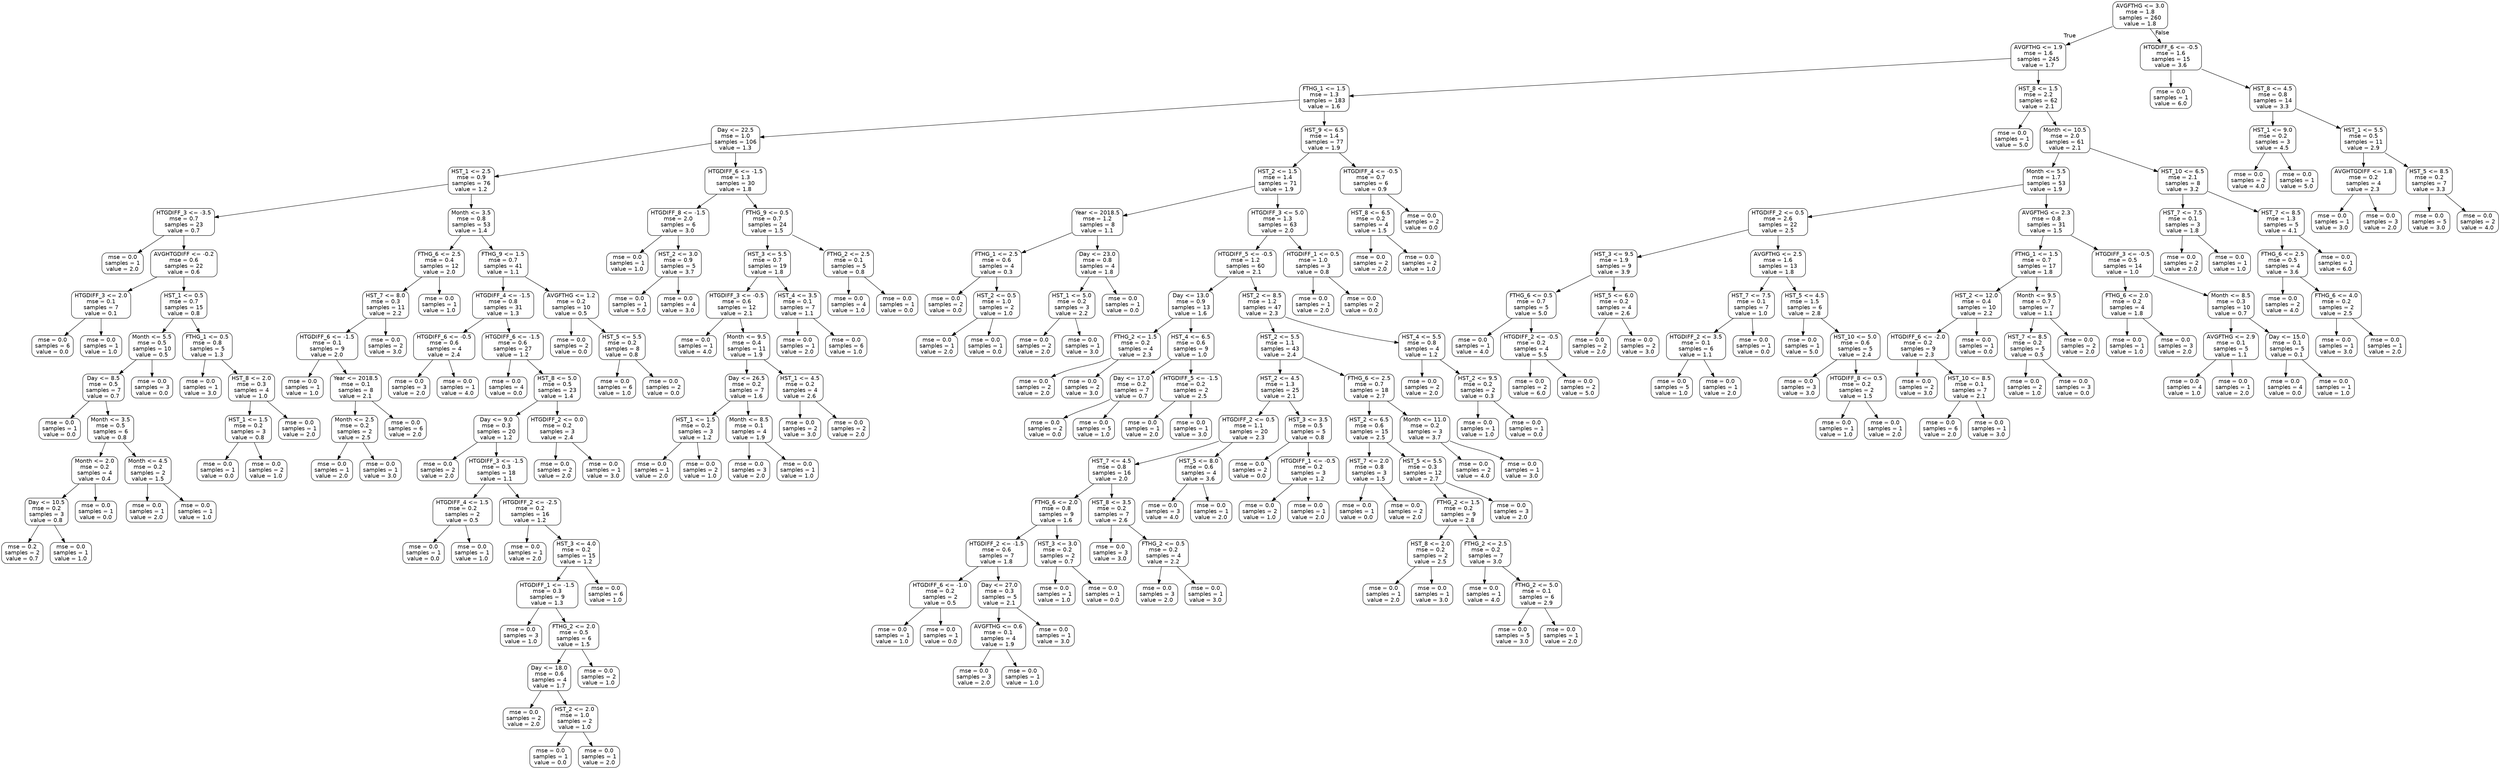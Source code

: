 digraph Tree {
node [shape=box, style="rounded", color="black", fontname=helvetica] ;
edge [fontname=helvetica] ;
0 [label="AVGFTHG <= 3.0\nmse = 1.8\nsamples = 260\nvalue = 1.8"] ;
1 [label="AVGFTHG <= 1.9\nmse = 1.6\nsamples = 245\nvalue = 1.7"] ;
0 -> 1 [labeldistance=2.5, labelangle=45, headlabel="True"] ;
2 [label="FTHG_1 <= 1.5\nmse = 1.3\nsamples = 183\nvalue = 1.6"] ;
1 -> 2 ;
3 [label="Day <= 22.5\nmse = 1.0\nsamples = 106\nvalue = 1.3"] ;
2 -> 3 ;
4 [label="HST_1 <= 2.5\nmse = 0.9\nsamples = 76\nvalue = 1.2"] ;
3 -> 4 ;
5 [label="HTGDIFF_3 <= -3.5\nmse = 0.7\nsamples = 23\nvalue = 0.7"] ;
4 -> 5 ;
6 [label="mse = 0.0\nsamples = 1\nvalue = 2.0"] ;
5 -> 6 ;
7 [label="AVGHTGDIFF <= -0.2\nmse = 0.6\nsamples = 22\nvalue = 0.6"] ;
5 -> 7 ;
8 [label="HTGDIFF_3 <= 2.0\nmse = 0.1\nsamples = 7\nvalue = 0.1"] ;
7 -> 8 ;
9 [label="mse = 0.0\nsamples = 6\nvalue = 0.0"] ;
8 -> 9 ;
10 [label="mse = 0.0\nsamples = 1\nvalue = 1.0"] ;
8 -> 10 ;
11 [label="HST_1 <= 0.5\nmse = 0.7\nsamples = 15\nvalue = 0.8"] ;
7 -> 11 ;
12 [label="Month <= 5.5\nmse = 0.5\nsamples = 10\nvalue = 0.5"] ;
11 -> 12 ;
13 [label="Day <= 8.5\nmse = 0.5\nsamples = 7\nvalue = 0.7"] ;
12 -> 13 ;
14 [label="mse = 0.0\nsamples = 1\nvalue = 0.0"] ;
13 -> 14 ;
15 [label="Month <= 3.5\nmse = 0.5\nsamples = 6\nvalue = 0.8"] ;
13 -> 15 ;
16 [label="Month <= 2.0\nmse = 0.2\nsamples = 4\nvalue = 0.4"] ;
15 -> 16 ;
17 [label="Day <= 10.5\nmse = 0.2\nsamples = 3\nvalue = 0.8"] ;
16 -> 17 ;
18 [label="mse = 0.2\nsamples = 2\nvalue = 0.7"] ;
17 -> 18 ;
19 [label="mse = 0.0\nsamples = 1\nvalue = 1.0"] ;
17 -> 19 ;
20 [label="mse = 0.0\nsamples = 1\nvalue = 0.0"] ;
16 -> 20 ;
21 [label="Month <= 4.5\nmse = 0.2\nsamples = 2\nvalue = 1.5"] ;
15 -> 21 ;
22 [label="mse = 0.0\nsamples = 1\nvalue = 2.0"] ;
21 -> 22 ;
23 [label="mse = 0.0\nsamples = 1\nvalue = 1.0"] ;
21 -> 23 ;
24 [label="mse = 0.0\nsamples = 3\nvalue = 0.0"] ;
12 -> 24 ;
25 [label="FTHG_1 <= 0.5\nmse = 0.8\nsamples = 5\nvalue = 1.3"] ;
11 -> 25 ;
26 [label="mse = 0.0\nsamples = 1\nvalue = 3.0"] ;
25 -> 26 ;
27 [label="HST_8 <= 2.0\nmse = 0.3\nsamples = 4\nvalue = 1.0"] ;
25 -> 27 ;
28 [label="HST_1 <= 1.5\nmse = 0.2\nsamples = 3\nvalue = 0.8"] ;
27 -> 28 ;
29 [label="mse = 0.0\nsamples = 1\nvalue = 0.0"] ;
28 -> 29 ;
30 [label="mse = 0.0\nsamples = 2\nvalue = 1.0"] ;
28 -> 30 ;
31 [label="mse = 0.0\nsamples = 1\nvalue = 2.0"] ;
27 -> 31 ;
32 [label="Month <= 3.5\nmse = 0.8\nsamples = 53\nvalue = 1.4"] ;
4 -> 32 ;
33 [label="FTHG_6 <= 2.5\nmse = 0.4\nsamples = 12\nvalue = 2.0"] ;
32 -> 33 ;
34 [label="HST_7 <= 8.0\nmse = 0.3\nsamples = 11\nvalue = 2.2"] ;
33 -> 34 ;
35 [label="HTGDIFF_6 <= -1.5\nmse = 0.1\nsamples = 9\nvalue = 2.0"] ;
34 -> 35 ;
36 [label="mse = 0.0\nsamples = 1\nvalue = 1.0"] ;
35 -> 36 ;
37 [label="Year <= 2018.5\nmse = 0.1\nsamples = 8\nvalue = 2.1"] ;
35 -> 37 ;
38 [label="Month <= 2.5\nmse = 0.2\nsamples = 2\nvalue = 2.5"] ;
37 -> 38 ;
39 [label="mse = 0.0\nsamples = 1\nvalue = 2.0"] ;
38 -> 39 ;
40 [label="mse = 0.0\nsamples = 1\nvalue = 3.0"] ;
38 -> 40 ;
41 [label="mse = 0.0\nsamples = 6\nvalue = 2.0"] ;
37 -> 41 ;
42 [label="mse = 0.0\nsamples = 2\nvalue = 3.0"] ;
34 -> 42 ;
43 [label="mse = 0.0\nsamples = 1\nvalue = 1.0"] ;
33 -> 43 ;
44 [label="FTHG_9 <= 1.5\nmse = 0.7\nsamples = 41\nvalue = 1.1"] ;
32 -> 44 ;
45 [label="HTGDIFF_4 <= -1.5\nmse = 0.8\nsamples = 31\nvalue = 1.3"] ;
44 -> 45 ;
46 [label="HTGDIFF_6 <= -0.5\nmse = 0.6\nsamples = 4\nvalue = 2.4"] ;
45 -> 46 ;
47 [label="mse = 0.0\nsamples = 3\nvalue = 2.0"] ;
46 -> 47 ;
48 [label="mse = 0.0\nsamples = 1\nvalue = 4.0"] ;
46 -> 48 ;
49 [label="HTGDIFF_6 <= -1.5\nmse = 0.6\nsamples = 27\nvalue = 1.2"] ;
45 -> 49 ;
50 [label="mse = 0.0\nsamples = 4\nvalue = 0.0"] ;
49 -> 50 ;
51 [label="HST_8 <= 5.0\nmse = 0.5\nsamples = 23\nvalue = 1.4"] ;
49 -> 51 ;
52 [label="Day <= 9.0\nmse = 0.3\nsamples = 20\nvalue = 1.2"] ;
51 -> 52 ;
53 [label="mse = 0.0\nsamples = 2\nvalue = 2.0"] ;
52 -> 53 ;
54 [label="HTGDIFF_3 <= -1.5\nmse = 0.3\nsamples = 18\nvalue = 1.1"] ;
52 -> 54 ;
55 [label="HTGDIFF_4 <= 1.5\nmse = 0.2\nsamples = 2\nvalue = 0.5"] ;
54 -> 55 ;
56 [label="mse = 0.0\nsamples = 1\nvalue = 0.0"] ;
55 -> 56 ;
57 [label="mse = 0.0\nsamples = 1\nvalue = 1.0"] ;
55 -> 57 ;
58 [label="HTGDIFF_2 <= -2.5\nmse = 0.2\nsamples = 16\nvalue = 1.2"] ;
54 -> 58 ;
59 [label="mse = 0.0\nsamples = 1\nvalue = 2.0"] ;
58 -> 59 ;
60 [label="HST_3 <= 4.0\nmse = 0.2\nsamples = 15\nvalue = 1.2"] ;
58 -> 60 ;
61 [label="HTGDIFF_1 <= -1.5\nmse = 0.3\nsamples = 9\nvalue = 1.3"] ;
60 -> 61 ;
62 [label="mse = 0.0\nsamples = 3\nvalue = 1.0"] ;
61 -> 62 ;
63 [label="FTHG_2 <= 2.0\nmse = 0.5\nsamples = 6\nvalue = 1.5"] ;
61 -> 63 ;
64 [label="Day <= 18.0\nmse = 0.6\nsamples = 4\nvalue = 1.7"] ;
63 -> 64 ;
65 [label="mse = 0.0\nsamples = 2\nvalue = 2.0"] ;
64 -> 65 ;
66 [label="HST_2 <= 2.0\nmse = 1.0\nsamples = 2\nvalue = 1.0"] ;
64 -> 66 ;
67 [label="mse = 0.0\nsamples = 1\nvalue = 0.0"] ;
66 -> 67 ;
68 [label="mse = 0.0\nsamples = 1\nvalue = 2.0"] ;
66 -> 68 ;
69 [label="mse = 0.0\nsamples = 2\nvalue = 1.0"] ;
63 -> 69 ;
70 [label="mse = 0.0\nsamples = 6\nvalue = 1.0"] ;
60 -> 70 ;
71 [label="HTGDIFF_2 <= 0.0\nmse = 0.2\nsamples = 3\nvalue = 2.4"] ;
51 -> 71 ;
72 [label="mse = 0.0\nsamples = 2\nvalue = 2.0"] ;
71 -> 72 ;
73 [label="mse = 0.0\nsamples = 1\nvalue = 3.0"] ;
71 -> 73 ;
74 [label="AVGFTHG <= 1.2\nmse = 0.2\nsamples = 10\nvalue = 0.5"] ;
44 -> 74 ;
75 [label="mse = 0.0\nsamples = 2\nvalue = 0.0"] ;
74 -> 75 ;
76 [label="HST_5 <= 5.5\nmse = 0.2\nsamples = 8\nvalue = 0.8"] ;
74 -> 76 ;
77 [label="mse = 0.0\nsamples = 6\nvalue = 1.0"] ;
76 -> 77 ;
78 [label="mse = 0.0\nsamples = 2\nvalue = 0.0"] ;
76 -> 78 ;
79 [label="HTGDIFF_6 <= -1.5\nmse = 1.3\nsamples = 30\nvalue = 1.8"] ;
3 -> 79 ;
80 [label="HTGDIFF_8 <= -1.5\nmse = 2.0\nsamples = 6\nvalue = 3.0"] ;
79 -> 80 ;
81 [label="mse = 0.0\nsamples = 1\nvalue = 1.0"] ;
80 -> 81 ;
82 [label="HST_2 <= 3.0\nmse = 0.9\nsamples = 5\nvalue = 3.7"] ;
80 -> 82 ;
83 [label="mse = 0.0\nsamples = 1\nvalue = 5.0"] ;
82 -> 83 ;
84 [label="mse = 0.0\nsamples = 4\nvalue = 3.0"] ;
82 -> 84 ;
85 [label="FTHG_9 <= 0.5\nmse = 0.7\nsamples = 24\nvalue = 1.5"] ;
79 -> 85 ;
86 [label="HST_3 <= 5.5\nmse = 0.7\nsamples = 19\nvalue = 1.8"] ;
85 -> 86 ;
87 [label="HTGDIFF_3 <= -0.5\nmse = 0.6\nsamples = 12\nvalue = 2.1"] ;
86 -> 87 ;
88 [label="mse = 0.0\nsamples = 1\nvalue = 4.0"] ;
87 -> 88 ;
89 [label="Month <= 9.5\nmse = 0.4\nsamples = 11\nvalue = 1.9"] ;
87 -> 89 ;
90 [label="Day <= 26.5\nmse = 0.2\nsamples = 7\nvalue = 1.6"] ;
89 -> 90 ;
91 [label="HST_1 <= 1.5\nmse = 0.2\nsamples = 3\nvalue = 1.2"] ;
90 -> 91 ;
92 [label="mse = 0.0\nsamples = 1\nvalue = 2.0"] ;
91 -> 92 ;
93 [label="mse = 0.0\nsamples = 2\nvalue = 1.0"] ;
91 -> 93 ;
94 [label="Month <= 8.5\nmse = 0.1\nsamples = 4\nvalue = 1.9"] ;
90 -> 94 ;
95 [label="mse = 0.0\nsamples = 3\nvalue = 2.0"] ;
94 -> 95 ;
96 [label="mse = 0.0\nsamples = 1\nvalue = 1.0"] ;
94 -> 96 ;
97 [label="HST_1 <= 4.5\nmse = 0.2\nsamples = 4\nvalue = 2.6"] ;
89 -> 97 ;
98 [label="mse = 0.0\nsamples = 2\nvalue = 3.0"] ;
97 -> 98 ;
99 [label="mse = 0.0\nsamples = 2\nvalue = 2.0"] ;
97 -> 99 ;
100 [label="HST_4 <= 3.5\nmse = 0.1\nsamples = 7\nvalue = 1.1"] ;
86 -> 100 ;
101 [label="mse = 0.0\nsamples = 1\nvalue = 2.0"] ;
100 -> 101 ;
102 [label="mse = 0.0\nsamples = 6\nvalue = 1.0"] ;
100 -> 102 ;
103 [label="FTHG_2 <= 2.5\nmse = 0.1\nsamples = 5\nvalue = 0.8"] ;
85 -> 103 ;
104 [label="mse = 0.0\nsamples = 4\nvalue = 1.0"] ;
103 -> 104 ;
105 [label="mse = 0.0\nsamples = 1\nvalue = 0.0"] ;
103 -> 105 ;
106 [label="HST_9 <= 6.5\nmse = 1.4\nsamples = 77\nvalue = 1.9"] ;
2 -> 106 ;
107 [label="HST_2 <= 1.5\nmse = 1.4\nsamples = 71\nvalue = 1.9"] ;
106 -> 107 ;
108 [label="Year <= 2018.5\nmse = 1.2\nsamples = 8\nvalue = 1.1"] ;
107 -> 108 ;
109 [label="FTHG_1 <= 2.5\nmse = 0.6\nsamples = 4\nvalue = 0.3"] ;
108 -> 109 ;
110 [label="mse = 0.0\nsamples = 2\nvalue = 0.0"] ;
109 -> 110 ;
111 [label="HST_2 <= 0.5\nmse = 1.0\nsamples = 2\nvalue = 1.0"] ;
109 -> 111 ;
112 [label="mse = 0.0\nsamples = 1\nvalue = 2.0"] ;
111 -> 112 ;
113 [label="mse = 0.0\nsamples = 1\nvalue = 0.0"] ;
111 -> 113 ;
114 [label="Day <= 23.0\nmse = 0.8\nsamples = 4\nvalue = 1.8"] ;
108 -> 114 ;
115 [label="HST_1 <= 5.0\nmse = 0.2\nsamples = 3\nvalue = 2.2"] ;
114 -> 115 ;
116 [label="mse = 0.0\nsamples = 2\nvalue = 2.0"] ;
115 -> 116 ;
117 [label="mse = 0.0\nsamples = 1\nvalue = 3.0"] ;
115 -> 117 ;
118 [label="mse = 0.0\nsamples = 1\nvalue = 0.0"] ;
114 -> 118 ;
119 [label="HTGDIFF_3 <= 5.0\nmse = 1.3\nsamples = 63\nvalue = 2.0"] ;
107 -> 119 ;
120 [label="HTGDIFF_5 <= -0.5\nmse = 1.2\nsamples = 60\nvalue = 2.1"] ;
119 -> 120 ;
121 [label="Day <= 13.0\nmse = 0.9\nsamples = 13\nvalue = 1.6"] ;
120 -> 121 ;
122 [label="FTHG_2 <= 1.5\nmse = 0.2\nsamples = 4\nvalue = 2.3"] ;
121 -> 122 ;
123 [label="mse = 0.0\nsamples = 2\nvalue = 2.0"] ;
122 -> 123 ;
124 [label="mse = 0.0\nsamples = 2\nvalue = 3.0"] ;
122 -> 124 ;
125 [label="HST_4 <= 6.5\nmse = 0.6\nsamples = 9\nvalue = 1.0"] ;
121 -> 125 ;
126 [label="Day <= 17.0\nmse = 0.2\nsamples = 7\nvalue = 0.7"] ;
125 -> 126 ;
127 [label="mse = 0.0\nsamples = 2\nvalue = 0.0"] ;
126 -> 127 ;
128 [label="mse = 0.0\nsamples = 5\nvalue = 1.0"] ;
126 -> 128 ;
129 [label="HTGDIFF_5 <= -1.5\nmse = 0.2\nsamples = 2\nvalue = 2.5"] ;
125 -> 129 ;
130 [label="mse = 0.0\nsamples = 1\nvalue = 2.0"] ;
129 -> 130 ;
131 [label="mse = 0.0\nsamples = 1\nvalue = 3.0"] ;
129 -> 131 ;
132 [label="HST_2 <= 8.5\nmse = 1.2\nsamples = 47\nvalue = 2.3"] ;
120 -> 132 ;
133 [label="HST_2 <= 5.5\nmse = 1.1\nsamples = 43\nvalue = 2.4"] ;
132 -> 133 ;
134 [label="HST_2 <= 4.5\nmse = 1.3\nsamples = 25\nvalue = 2.1"] ;
133 -> 134 ;
135 [label="HTGDIFF_2 <= 0.5\nmse = 1.1\nsamples = 20\nvalue = 2.3"] ;
134 -> 135 ;
136 [label="HST_7 <= 4.5\nmse = 0.8\nsamples = 16\nvalue = 2.0"] ;
135 -> 136 ;
137 [label="FTHG_6 <= 2.0\nmse = 0.8\nsamples = 9\nvalue = 1.6"] ;
136 -> 137 ;
138 [label="HTGDIFF_2 <= -1.5\nmse = 0.6\nsamples = 7\nvalue = 1.8"] ;
137 -> 138 ;
139 [label="HTGDIFF_6 <= -1.0\nmse = 0.2\nsamples = 2\nvalue = 0.5"] ;
138 -> 139 ;
140 [label="mse = 0.0\nsamples = 1\nvalue = 1.0"] ;
139 -> 140 ;
141 [label="mse = 0.0\nsamples = 1\nvalue = 0.0"] ;
139 -> 141 ;
142 [label="Day <= 27.0\nmse = 0.3\nsamples = 5\nvalue = 2.1"] ;
138 -> 142 ;
143 [label="AVGFTHG <= 0.6\nmse = 0.1\nsamples = 4\nvalue = 1.9"] ;
142 -> 143 ;
144 [label="mse = 0.0\nsamples = 3\nvalue = 2.0"] ;
143 -> 144 ;
145 [label="mse = 0.0\nsamples = 1\nvalue = 1.0"] ;
143 -> 145 ;
146 [label="mse = 0.0\nsamples = 1\nvalue = 3.0"] ;
142 -> 146 ;
147 [label="HST_3 <= 3.0\nmse = 0.2\nsamples = 2\nvalue = 0.7"] ;
137 -> 147 ;
148 [label="mse = 0.0\nsamples = 1\nvalue = 1.0"] ;
147 -> 148 ;
149 [label="mse = 0.0\nsamples = 1\nvalue = 0.0"] ;
147 -> 149 ;
150 [label="HST_8 <= 3.5\nmse = 0.2\nsamples = 7\nvalue = 2.6"] ;
136 -> 150 ;
151 [label="mse = 0.0\nsamples = 3\nvalue = 3.0"] ;
150 -> 151 ;
152 [label="FTHG_2 <= 0.5\nmse = 0.2\nsamples = 4\nvalue = 2.2"] ;
150 -> 152 ;
153 [label="mse = 0.0\nsamples = 3\nvalue = 2.0"] ;
152 -> 153 ;
154 [label="mse = 0.0\nsamples = 1\nvalue = 3.0"] ;
152 -> 154 ;
155 [label="HST_5 <= 8.0\nmse = 0.6\nsamples = 4\nvalue = 3.6"] ;
135 -> 155 ;
156 [label="mse = 0.0\nsamples = 3\nvalue = 4.0"] ;
155 -> 156 ;
157 [label="mse = 0.0\nsamples = 1\nvalue = 2.0"] ;
155 -> 157 ;
158 [label="HST_3 <= 3.5\nmse = 0.5\nsamples = 5\nvalue = 0.8"] ;
134 -> 158 ;
159 [label="mse = 0.0\nsamples = 2\nvalue = 0.0"] ;
158 -> 159 ;
160 [label="HTGDIFF_1 <= -0.5\nmse = 0.2\nsamples = 3\nvalue = 1.2"] ;
158 -> 160 ;
161 [label="mse = 0.0\nsamples = 2\nvalue = 1.0"] ;
160 -> 161 ;
162 [label="mse = 0.0\nsamples = 1\nvalue = 2.0"] ;
160 -> 162 ;
163 [label="FTHG_6 <= 2.5\nmse = 0.7\nsamples = 18\nvalue = 2.7"] ;
133 -> 163 ;
164 [label="HST_2 <= 6.5\nmse = 0.6\nsamples = 15\nvalue = 2.5"] ;
163 -> 164 ;
165 [label="HST_7 <= 2.0\nmse = 0.8\nsamples = 3\nvalue = 1.5"] ;
164 -> 165 ;
166 [label="mse = 0.0\nsamples = 1\nvalue = 0.0"] ;
165 -> 166 ;
167 [label="mse = 0.0\nsamples = 2\nvalue = 2.0"] ;
165 -> 167 ;
168 [label="HST_5 <= 5.5\nmse = 0.3\nsamples = 12\nvalue = 2.7"] ;
164 -> 168 ;
169 [label="FTHG_2 <= 1.5\nmse = 0.2\nsamples = 9\nvalue = 2.8"] ;
168 -> 169 ;
170 [label="HST_8 <= 2.0\nmse = 0.2\nsamples = 2\nvalue = 2.5"] ;
169 -> 170 ;
171 [label="mse = 0.0\nsamples = 1\nvalue = 2.0"] ;
170 -> 171 ;
172 [label="mse = 0.0\nsamples = 1\nvalue = 3.0"] ;
170 -> 172 ;
173 [label="FTHG_2 <= 2.5\nmse = 0.2\nsamples = 7\nvalue = 3.0"] ;
169 -> 173 ;
174 [label="mse = 0.0\nsamples = 1\nvalue = 4.0"] ;
173 -> 174 ;
175 [label="FTHG_2 <= 5.0\nmse = 0.1\nsamples = 6\nvalue = 2.9"] ;
173 -> 175 ;
176 [label="mse = 0.0\nsamples = 5\nvalue = 3.0"] ;
175 -> 176 ;
177 [label="mse = 0.0\nsamples = 1\nvalue = 2.0"] ;
175 -> 177 ;
178 [label="mse = 0.0\nsamples = 3\nvalue = 2.0"] ;
168 -> 178 ;
179 [label="Month <= 11.0\nmse = 0.2\nsamples = 3\nvalue = 3.7"] ;
163 -> 179 ;
180 [label="mse = 0.0\nsamples = 2\nvalue = 4.0"] ;
179 -> 180 ;
181 [label="mse = 0.0\nsamples = 1\nvalue = 3.0"] ;
179 -> 181 ;
182 [label="HST_4 <= 5.5\nmse = 0.8\nsamples = 4\nvalue = 1.2"] ;
132 -> 182 ;
183 [label="mse = 0.0\nsamples = 2\nvalue = 2.0"] ;
182 -> 183 ;
184 [label="HST_2 <= 9.5\nmse = 0.2\nsamples = 2\nvalue = 0.3"] ;
182 -> 184 ;
185 [label="mse = 0.0\nsamples = 1\nvalue = 1.0"] ;
184 -> 185 ;
186 [label="mse = 0.0\nsamples = 1\nvalue = 0.0"] ;
184 -> 186 ;
187 [label="HTGDIFF_1 <= 0.5\nmse = 1.0\nsamples = 3\nvalue = 0.8"] ;
119 -> 187 ;
188 [label="mse = 0.0\nsamples = 1\nvalue = 2.0"] ;
187 -> 188 ;
189 [label="mse = 0.0\nsamples = 2\nvalue = 0.0"] ;
187 -> 189 ;
190 [label="HTGDIFF_4 <= -0.5\nmse = 0.7\nsamples = 6\nvalue = 0.9"] ;
106 -> 190 ;
191 [label="HST_8 <= 6.5\nmse = 0.2\nsamples = 4\nvalue = 1.5"] ;
190 -> 191 ;
192 [label="mse = 0.0\nsamples = 2\nvalue = 2.0"] ;
191 -> 192 ;
193 [label="mse = 0.0\nsamples = 2\nvalue = 1.0"] ;
191 -> 193 ;
194 [label="mse = 0.0\nsamples = 2\nvalue = 0.0"] ;
190 -> 194 ;
195 [label="HST_8 <= 1.5\nmse = 2.2\nsamples = 62\nvalue = 2.1"] ;
1 -> 195 ;
196 [label="mse = 0.0\nsamples = 1\nvalue = 5.0"] ;
195 -> 196 ;
197 [label="Month <= 10.5\nmse = 2.0\nsamples = 61\nvalue = 2.1"] ;
195 -> 197 ;
198 [label="Month <= 5.5\nmse = 1.7\nsamples = 53\nvalue = 1.9"] ;
197 -> 198 ;
199 [label="HTGDIFF_2 <= 0.5\nmse = 2.6\nsamples = 22\nvalue = 2.5"] ;
198 -> 199 ;
200 [label="HST_3 <= 9.5\nmse = 1.9\nsamples = 9\nvalue = 3.9"] ;
199 -> 200 ;
201 [label="FTHG_6 <= 0.5\nmse = 0.7\nsamples = 5\nvalue = 5.0"] ;
200 -> 201 ;
202 [label="mse = 0.0\nsamples = 1\nvalue = 4.0"] ;
201 -> 202 ;
203 [label="HTGDIFF_2 <= -0.5\nmse = 0.2\nsamples = 4\nvalue = 5.5"] ;
201 -> 203 ;
204 [label="mse = 0.0\nsamples = 2\nvalue = 6.0"] ;
203 -> 204 ;
205 [label="mse = 0.0\nsamples = 2\nvalue = 5.0"] ;
203 -> 205 ;
206 [label="HST_5 <= 6.0\nmse = 0.2\nsamples = 4\nvalue = 2.6"] ;
200 -> 206 ;
207 [label="mse = 0.0\nsamples = 2\nvalue = 2.0"] ;
206 -> 207 ;
208 [label="mse = 0.0\nsamples = 2\nvalue = 3.0"] ;
206 -> 208 ;
209 [label="AVGFTHG <= 2.5\nmse = 1.6\nsamples = 13\nvalue = 1.8"] ;
199 -> 209 ;
210 [label="HST_7 <= 7.5\nmse = 0.1\nsamples = 7\nvalue = 1.0"] ;
209 -> 210 ;
211 [label="HTGDIFF_2 <= 3.5\nmse = 0.1\nsamples = 6\nvalue = 1.1"] ;
210 -> 211 ;
212 [label="mse = 0.0\nsamples = 5\nvalue = 1.0"] ;
211 -> 212 ;
213 [label="mse = 0.0\nsamples = 1\nvalue = 2.0"] ;
211 -> 213 ;
214 [label="mse = 0.0\nsamples = 1\nvalue = 0.0"] ;
210 -> 214 ;
215 [label="HST_5 <= 4.5\nmse = 1.5\nsamples = 6\nvalue = 2.8"] ;
209 -> 215 ;
216 [label="mse = 0.0\nsamples = 1\nvalue = 5.0"] ;
215 -> 216 ;
217 [label="HST_10 <= 5.0\nmse = 0.6\nsamples = 5\nvalue = 2.4"] ;
215 -> 217 ;
218 [label="mse = 0.0\nsamples = 3\nvalue = 3.0"] ;
217 -> 218 ;
219 [label="HTGDIFF_8 <= 0.5\nmse = 0.2\nsamples = 2\nvalue = 1.5"] ;
217 -> 219 ;
220 [label="mse = 0.0\nsamples = 1\nvalue = 1.0"] ;
219 -> 220 ;
221 [label="mse = 0.0\nsamples = 1\nvalue = 2.0"] ;
219 -> 221 ;
222 [label="AVGFTHG <= 2.3\nmse = 0.8\nsamples = 31\nvalue = 1.5"] ;
198 -> 222 ;
223 [label="FTHG_1 <= 1.5\nmse = 0.7\nsamples = 17\nvalue = 1.8"] ;
222 -> 223 ;
224 [label="HST_2 <= 12.0\nmse = 0.4\nsamples = 10\nvalue = 2.2"] ;
223 -> 224 ;
225 [label="HTGDIFF_6 <= -2.0\nmse = 0.2\nsamples = 9\nvalue = 2.3"] ;
224 -> 225 ;
226 [label="mse = 0.0\nsamples = 2\nvalue = 3.0"] ;
225 -> 226 ;
227 [label="HST_10 <= 8.5\nmse = 0.1\nsamples = 7\nvalue = 2.1"] ;
225 -> 227 ;
228 [label="mse = 0.0\nsamples = 6\nvalue = 2.0"] ;
227 -> 228 ;
229 [label="mse = 0.0\nsamples = 1\nvalue = 3.0"] ;
227 -> 229 ;
230 [label="mse = 0.0\nsamples = 1\nvalue = 0.0"] ;
224 -> 230 ;
231 [label="Month <= 9.5\nmse = 0.7\nsamples = 7\nvalue = 1.1"] ;
223 -> 231 ;
232 [label="HST_7 <= 8.5\nmse = 0.2\nsamples = 5\nvalue = 0.5"] ;
231 -> 232 ;
233 [label="mse = 0.0\nsamples = 2\nvalue = 1.0"] ;
232 -> 233 ;
234 [label="mse = 0.0\nsamples = 3\nvalue = 0.0"] ;
232 -> 234 ;
235 [label="mse = 0.0\nsamples = 2\nvalue = 2.0"] ;
231 -> 235 ;
236 [label="HTGDIFF_3 <= -0.5\nmse = 0.5\nsamples = 14\nvalue = 1.0"] ;
222 -> 236 ;
237 [label="FTHG_6 <= 2.0\nmse = 0.2\nsamples = 4\nvalue = 1.8"] ;
236 -> 237 ;
238 [label="mse = 0.0\nsamples = 1\nvalue = 1.0"] ;
237 -> 238 ;
239 [label="mse = 0.0\nsamples = 3\nvalue = 2.0"] ;
237 -> 239 ;
240 [label="Month <= 8.5\nmse = 0.3\nsamples = 10\nvalue = 0.7"] ;
236 -> 240 ;
241 [label="AVGFTHG <= 2.9\nmse = 0.1\nsamples = 5\nvalue = 1.1"] ;
240 -> 241 ;
242 [label="mse = 0.0\nsamples = 4\nvalue = 1.0"] ;
241 -> 242 ;
243 [label="mse = 0.0\nsamples = 1\nvalue = 2.0"] ;
241 -> 243 ;
244 [label="Day <= 15.0\nmse = 0.1\nsamples = 5\nvalue = 0.1"] ;
240 -> 244 ;
245 [label="mse = 0.0\nsamples = 4\nvalue = 0.0"] ;
244 -> 245 ;
246 [label="mse = 0.0\nsamples = 1\nvalue = 1.0"] ;
244 -> 246 ;
247 [label="HST_10 <= 6.5\nmse = 2.1\nsamples = 8\nvalue = 3.2"] ;
197 -> 247 ;
248 [label="HST_7 <= 7.5\nmse = 0.1\nsamples = 3\nvalue = 1.8"] ;
247 -> 248 ;
249 [label="mse = 0.0\nsamples = 2\nvalue = 2.0"] ;
248 -> 249 ;
250 [label="mse = 0.0\nsamples = 1\nvalue = 1.0"] ;
248 -> 250 ;
251 [label="HST_7 <= 8.5\nmse = 1.3\nsamples = 5\nvalue = 4.1"] ;
247 -> 251 ;
252 [label="FTHG_6 <= 2.5\nmse = 0.5\nsamples = 4\nvalue = 3.6"] ;
251 -> 252 ;
253 [label="mse = 0.0\nsamples = 2\nvalue = 4.0"] ;
252 -> 253 ;
254 [label="FTHG_6 <= 4.0\nmse = 0.2\nsamples = 2\nvalue = 2.5"] ;
252 -> 254 ;
255 [label="mse = 0.0\nsamples = 1\nvalue = 3.0"] ;
254 -> 255 ;
256 [label="mse = 0.0\nsamples = 1\nvalue = 2.0"] ;
254 -> 256 ;
257 [label="mse = 0.0\nsamples = 1\nvalue = 6.0"] ;
251 -> 257 ;
258 [label="HTGDIFF_6 <= -0.5\nmse = 1.6\nsamples = 15\nvalue = 3.6"] ;
0 -> 258 [labeldistance=2.5, labelangle=-45, headlabel="False"] ;
259 [label="mse = 0.0\nsamples = 1\nvalue = 6.0"] ;
258 -> 259 ;
260 [label="HST_8 <= 4.5\nmse = 0.8\nsamples = 14\nvalue = 3.3"] ;
258 -> 260 ;
261 [label="HST_1 <= 9.0\nmse = 0.2\nsamples = 3\nvalue = 4.5"] ;
260 -> 261 ;
262 [label="mse = 0.0\nsamples = 2\nvalue = 4.0"] ;
261 -> 262 ;
263 [label="mse = 0.0\nsamples = 1\nvalue = 5.0"] ;
261 -> 263 ;
264 [label="HST_1 <= 5.5\nmse = 0.5\nsamples = 11\nvalue = 2.9"] ;
260 -> 264 ;
265 [label="AVGHTGDIFF <= 1.8\nmse = 0.2\nsamples = 4\nvalue = 2.3"] ;
264 -> 265 ;
266 [label="mse = 0.0\nsamples = 1\nvalue = 3.0"] ;
265 -> 266 ;
267 [label="mse = 0.0\nsamples = 3\nvalue = 2.0"] ;
265 -> 267 ;
268 [label="HST_5 <= 8.5\nmse = 0.2\nsamples = 7\nvalue = 3.3"] ;
264 -> 268 ;
269 [label="mse = 0.0\nsamples = 5\nvalue = 3.0"] ;
268 -> 269 ;
270 [label="mse = 0.0\nsamples = 2\nvalue = 4.0"] ;
268 -> 270 ;
}